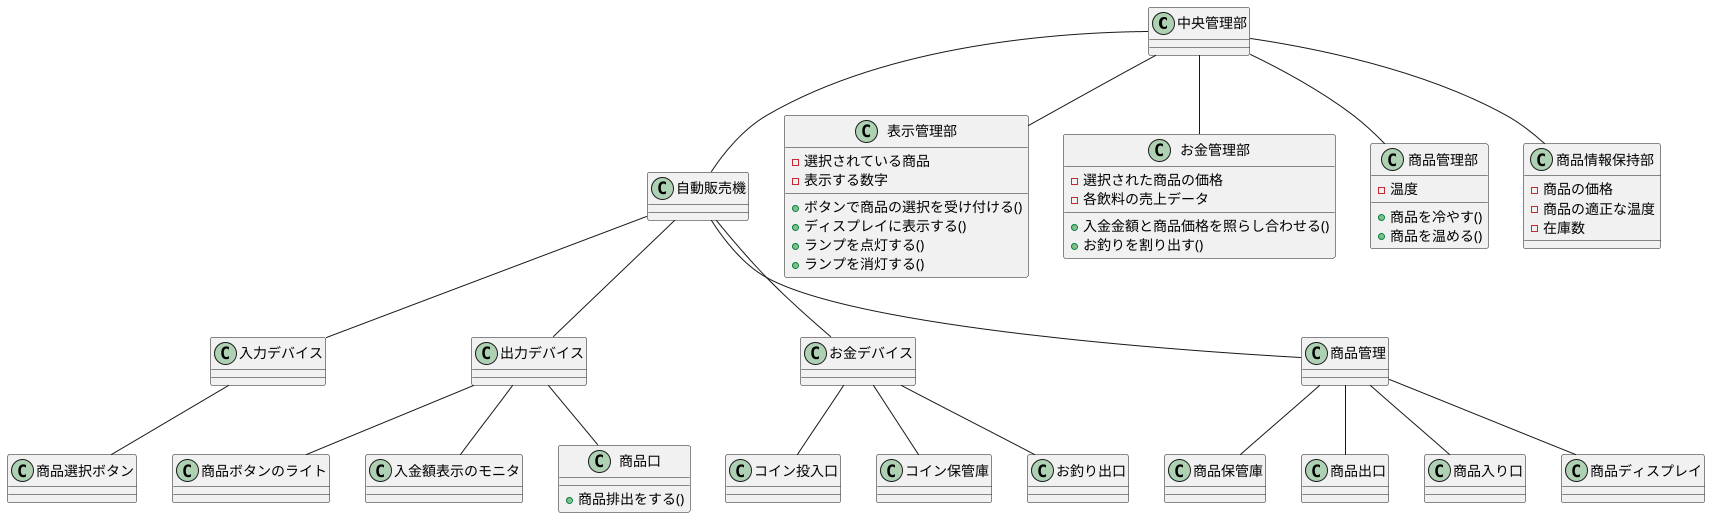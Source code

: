 @startuml

class 中央管理部 {

}

class 入力デバイス {

}

class 出力デバイス {

}

class 商品選択ボタン {

}

class 商品ボタンのライト {

}

class 入金額表示のモニタ {

}

class お金デバイス {

}

class コイン投入口 {

}


class コイン保管庫 {

}

class 商品管理 {

}

class 商品保管庫 {

}

class 商品出口 {

}

class 商品入り口 {

}

class 商品ディスプレイ {

}

class 自動販売機 {

}




class 表示管理部 {
    - 選択されている商品
    - 表示する数字
    + ボタンで商品の選択を受け付ける()
    + ディスプレイに表示する()
    + ランプを点灯する()
    + ランプを消灯する()
}

class お金管理部 {
    - 選択された商品の価格
    - 各飲料の売上データ
    + 入金金額と商品価格を照らし合わせる()
    + お釣りを割り出す()
}


class 商品管理部 {
    - 温度
    + 商品を冷やす()
    + 商品を温める()
}

class 商品情報保持部 {
    - 商品の価格
    - 商品の適正な温度
    - 在庫数
}

class 商品口 {
    + 商品排出をする()
} 


入力デバイス -- 商品選択ボタン
出力デバイス -- 商品ボタンのライト
出力デバイス -- 入金額表示のモニタ
出力デバイス -- 商品口
お金デバイス -- コイン投入口
お金デバイス -- お釣り出口
お金デバイス -- コイン保管庫
商品管理 -- 商品保管庫
商品管理 -- 商品出口
商品管理 -- 商品入り口
商品管理 -- 商品ディスプレイ 

自動販売機 -- 商品管理
自動販売機 -- お金デバイス
自動販売機 -- 出力デバイス
自動販売機 -- 入力デバイス

中央管理部 -- 表示管理部
中央管理部 -- お金管理部
中央管理部 -- 商品管理部
中央管理部 -- 商品情報保持部
中央管理部 -- 自動販売機

@enduml

